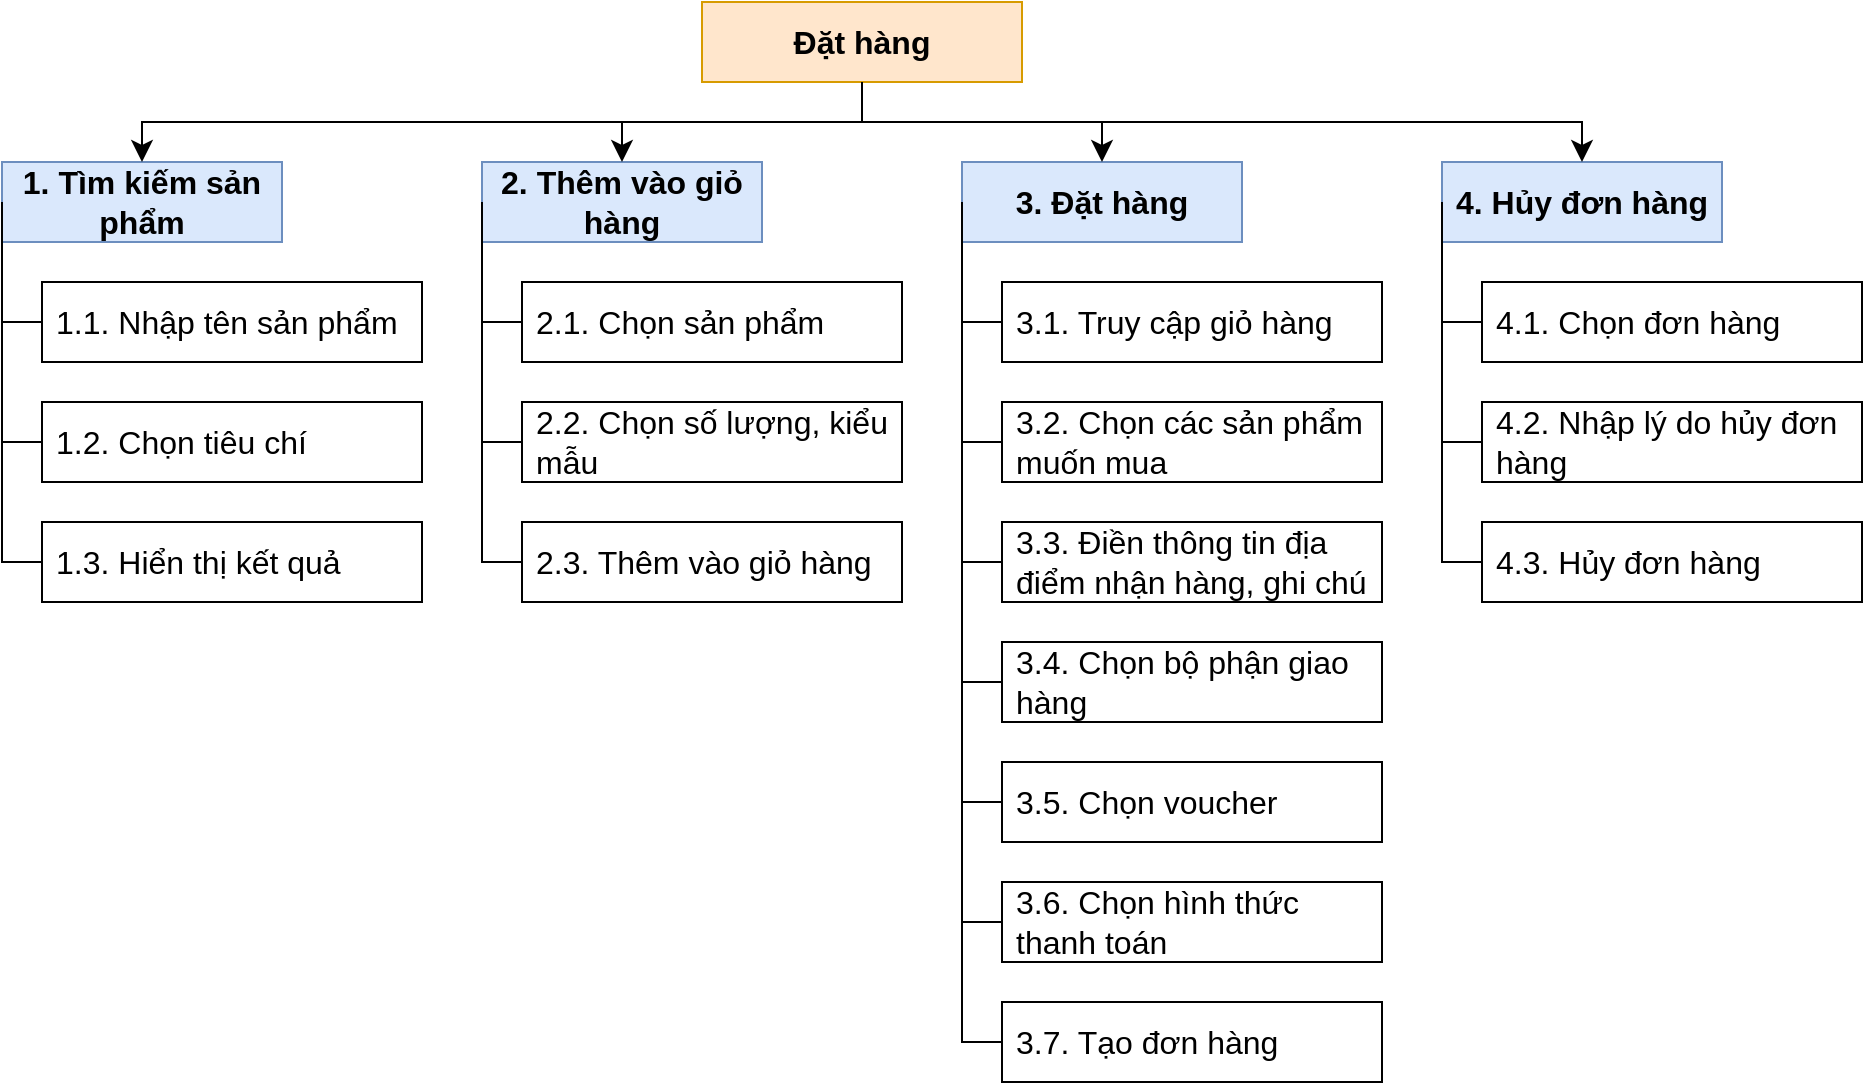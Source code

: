 <mxfile>
    <diagram id="e6VmQYUMG9_Sn6Qvpg7x" name="Page-1">
        <mxGraphModel dx="1155" dy="664" grid="1" gridSize="10" guides="1" tooltips="1" connect="1" arrows="1" fold="1" page="1" pageScale="1" pageWidth="1600" pageHeight="1200" math="0" shadow="0">
            <root>
                <mxCell id="0"/>
                <mxCell id="1" parent="0"/>
                <mxCell id="2" value="Đặt hàng" style="rounded=0;whiteSpace=wrap;html=1;fontSize=16;fontStyle=1;movable=1;resizable=1;rotatable=1;deletable=1;editable=1;connectable=1;fillColor=#ffe6cc;strokeColor=#d79b00;" parent="1" vertex="1">
                    <mxGeometry x="600" y="440" width="160" height="40" as="geometry"/>
                </mxCell>
                <mxCell id="3" value="1. Tìm kiếm sản phẩm" style="rounded=0;whiteSpace=wrap;html=1;fontSize=16;fontStyle=1;movable=1;resizable=1;rotatable=1;deletable=1;editable=1;connectable=1;fillColor=#dae8fc;strokeColor=#6c8ebf;" parent="1" vertex="1">
                    <mxGeometry x="250" y="520" width="140" height="40" as="geometry"/>
                </mxCell>
                <mxCell id="4" value="2. Thêm vào giỏ hàng" style="rounded=0;whiteSpace=wrap;html=1;fontSize=16;fontStyle=1;movable=1;resizable=1;rotatable=1;deletable=1;editable=1;connectable=1;fillColor=#dae8fc;strokeColor=#6c8ebf;" parent="1" vertex="1">
                    <mxGeometry x="490" y="520" width="140" height="40" as="geometry"/>
                </mxCell>
                <mxCell id="5" value="3. Đặt hàng" style="rounded=0;whiteSpace=wrap;html=1;fontSize=16;fontStyle=1;movable=1;resizable=1;rotatable=1;deletable=1;editable=1;connectable=1;fillColor=#dae8fc;strokeColor=#6c8ebf;" parent="1" vertex="1">
                    <mxGeometry x="730" y="520" width="140" height="40" as="geometry"/>
                </mxCell>
                <mxCell id="10" value="" style="edgeStyle=elbowEdgeStyle;elbow=vertical;endArrow=classic;html=1;curved=0;rounded=0;endSize=8;startSize=8;fontSize=16;exitX=0.5;exitY=1;exitDx=0;exitDy=0;entryX=0.5;entryY=0;entryDx=0;entryDy=0;movable=1;resizable=1;rotatable=1;deletable=1;editable=1;connectable=1;" parent="1" source="2" target="3" edge="1">
                    <mxGeometry width="50" height="50" relative="1" as="geometry">
                        <mxPoint x="680" y="820" as="sourcePoint"/>
                        <mxPoint x="730" y="770" as="targetPoint"/>
                    </mxGeometry>
                </mxCell>
                <mxCell id="11" value="" style="edgeStyle=elbowEdgeStyle;elbow=vertical;endArrow=classic;html=1;curved=0;rounded=0;endSize=8;startSize=8;fontSize=16;exitX=0.5;exitY=1;exitDx=0;exitDy=0;entryX=0.5;entryY=0;entryDx=0;entryDy=0;movable=1;resizable=1;rotatable=1;deletable=1;editable=1;connectable=1;" parent="1" source="2" target="4" edge="1">
                    <mxGeometry width="50" height="50" relative="1" as="geometry">
                        <mxPoint x="680" y="820" as="sourcePoint"/>
                        <mxPoint x="730" y="770" as="targetPoint"/>
                    </mxGeometry>
                </mxCell>
                <mxCell id="12" value="" style="edgeStyle=elbowEdgeStyle;elbow=vertical;endArrow=classic;html=1;curved=0;rounded=0;endSize=8;startSize=8;fontSize=16;exitX=0.5;exitY=1;exitDx=0;exitDy=0;entryX=0.5;entryY=0;entryDx=0;entryDy=0;movable=1;resizable=1;rotatable=1;deletable=1;editable=1;connectable=1;" parent="1" source="2" target="5" edge="1">
                    <mxGeometry width="50" height="50" relative="1" as="geometry">
                        <mxPoint x="690" y="490" as="sourcePoint"/>
                        <mxPoint x="570" y="530" as="targetPoint"/>
                    </mxGeometry>
                </mxCell>
                <mxCell id="14" value="1.1. Nhập tên sản phẩm" style="rounded=0;whiteSpace=wrap;html=1;fontSize=16;align=left;spacingLeft=5;movable=1;resizable=1;rotatable=1;deletable=1;editable=1;connectable=1;" parent="1" vertex="1">
                    <mxGeometry x="270" y="580" width="190" height="40" as="geometry"/>
                </mxCell>
                <mxCell id="15" value="1.2. Chọn tiêu chí" style="rounded=0;whiteSpace=wrap;html=1;fontSize=16;align=left;spacingLeft=5;movable=1;resizable=1;rotatable=1;deletable=1;editable=1;connectable=1;" parent="1" vertex="1">
                    <mxGeometry x="270" y="640" width="190" height="40" as="geometry"/>
                </mxCell>
                <mxCell id="16" value="1.3. Hiển thị kết quả" style="rounded=0;whiteSpace=wrap;html=1;fontSize=16;align=left;spacingLeft=5;movable=1;resizable=1;rotatable=1;deletable=1;editable=1;connectable=1;" parent="1" vertex="1">
                    <mxGeometry x="270" y="700" width="190" height="40" as="geometry"/>
                </mxCell>
                <mxCell id="17" value="2.1. Chọn sản phẩm" style="rounded=0;whiteSpace=wrap;html=1;fontSize=16;align=left;spacingLeft=5;movable=1;resizable=1;rotatable=1;deletable=1;editable=1;connectable=1;" parent="1" vertex="1">
                    <mxGeometry x="510" y="580" width="190" height="40" as="geometry"/>
                </mxCell>
                <mxCell id="20" value="" style="edgeStyle=elbowEdgeStyle;elbow=horizontal;endArrow=none;html=1;curved=0;rounded=0;endSize=8;startSize=8;fontSize=16;exitX=0;exitY=0.5;exitDx=0;exitDy=0;entryX=0;entryY=0.5;entryDx=0;entryDy=0;endFill=0;movable=1;resizable=1;rotatable=1;deletable=1;editable=1;connectable=1;" parent="1" source="3" target="14" edge="1">
                    <mxGeometry width="50" height="50" relative="1" as="geometry">
                        <mxPoint x="270" y="540" as="sourcePoint"/>
                        <mxPoint x="740" y="750" as="targetPoint"/>
                        <Array as="points">
                            <mxPoint x="250" y="580"/>
                        </Array>
                    </mxGeometry>
                </mxCell>
                <mxCell id="21" value="" style="edgeStyle=elbowEdgeStyle;elbow=horizontal;endArrow=none;html=1;curved=0;rounded=0;endSize=8;startSize=8;fontSize=16;entryX=0;entryY=0.5;entryDx=0;entryDy=0;endFill=0;exitX=0;exitY=0.5;exitDx=0;exitDy=0;movable=1;resizable=1;rotatable=1;deletable=1;editable=1;connectable=1;" parent="1" source="14" target="15" edge="1">
                    <mxGeometry width="50" height="50" relative="1" as="geometry">
                        <mxPoint x="250" y="610" as="sourcePoint"/>
                        <mxPoint x="270" y="710" as="targetPoint"/>
                        <Array as="points">
                            <mxPoint x="250" y="680"/>
                        </Array>
                    </mxGeometry>
                </mxCell>
                <mxCell id="22" value="" style="edgeStyle=elbowEdgeStyle;elbow=horizontal;endArrow=none;html=1;curved=0;rounded=0;endSize=8;startSize=8;fontSize=16;entryX=0;entryY=0.5;entryDx=0;entryDy=0;endFill=0;exitX=0;exitY=0.5;exitDx=0;exitDy=0;movable=1;resizable=1;rotatable=1;deletable=1;editable=1;connectable=1;" parent="1" source="15" target="16" edge="1">
                    <mxGeometry width="50" height="50" relative="1" as="geometry">
                        <mxPoint x="270" y="700" as="sourcePoint"/>
                        <mxPoint x="270" y="770" as="targetPoint"/>
                        <Array as="points">
                            <mxPoint x="250" y="770"/>
                        </Array>
                    </mxGeometry>
                </mxCell>
                <mxCell id="23" value="2.2. Chọn số lượng, kiểu mẫu" style="rounded=0;whiteSpace=wrap;html=1;fontSize=16;align=left;spacingLeft=5;movable=1;resizable=1;rotatable=1;deletable=1;editable=1;connectable=1;" parent="1" vertex="1">
                    <mxGeometry x="510" y="640" width="190" height="40" as="geometry"/>
                </mxCell>
                <mxCell id="24" value="2.3. Thêm vào giỏ hàng" style="rounded=0;whiteSpace=wrap;html=1;fontSize=16;align=left;spacingLeft=5;movable=1;resizable=1;rotatable=1;deletable=1;editable=1;connectable=1;" parent="1" vertex="1">
                    <mxGeometry x="510" y="700" width="190" height="40" as="geometry"/>
                </mxCell>
                <mxCell id="25" value="" style="edgeStyle=elbowEdgeStyle;elbow=horizontal;endArrow=none;html=1;curved=0;rounded=0;endSize=8;startSize=8;fontSize=16;entryX=0;entryY=0.5;entryDx=0;entryDy=0;endFill=0;exitX=0;exitY=0.5;exitDx=0;exitDy=0;movable=1;resizable=1;rotatable=1;deletable=1;editable=1;connectable=1;" parent="1" source="17" target="23" edge="1">
                    <mxGeometry width="50" height="50" relative="1" as="geometry">
                        <mxPoint x="510" y="610" as="sourcePoint"/>
                        <mxPoint x="510" y="680" as="targetPoint"/>
                        <Array as="points">
                            <mxPoint x="490" y="680"/>
                        </Array>
                    </mxGeometry>
                </mxCell>
                <mxCell id="26" value="" style="edgeStyle=elbowEdgeStyle;elbow=horizontal;endArrow=none;html=1;curved=0;rounded=0;endSize=8;startSize=8;fontSize=16;entryX=0;entryY=0.5;entryDx=0;entryDy=0;endFill=0;movable=1;resizable=1;rotatable=1;deletable=1;editable=1;connectable=1;exitX=0;exitY=0.5;exitDx=0;exitDy=0;" parent="1" source="4" target="17" edge="1">
                    <mxGeometry width="50" height="50" relative="1" as="geometry">
                        <mxPoint x="490" y="550" as="sourcePoint"/>
                        <mxPoint x="510" y="660" as="targetPoint"/>
                        <Array as="points">
                            <mxPoint x="490" y="600"/>
                        </Array>
                    </mxGeometry>
                </mxCell>
                <mxCell id="27" value="" style="edgeStyle=elbowEdgeStyle;elbow=horizontal;endArrow=none;html=1;curved=0;rounded=0;endSize=8;startSize=8;fontSize=16;entryX=0;entryY=0.5;entryDx=0;entryDy=0;endFill=0;exitX=0;exitY=0.5;exitDx=0;exitDy=0;movable=1;resizable=1;rotatable=1;deletable=1;editable=1;connectable=1;" parent="1" source="23" target="24" edge="1">
                    <mxGeometry width="50" height="50" relative="1" as="geometry">
                        <mxPoint x="510" y="630" as="sourcePoint"/>
                        <mxPoint x="510" y="710" as="targetPoint"/>
                        <Array as="points">
                            <mxPoint x="490" y="710"/>
                        </Array>
                    </mxGeometry>
                </mxCell>
                <mxCell id="28" value="3.1. Truy cập giỏ hàng" style="rounded=0;whiteSpace=wrap;html=1;fontSize=16;align=left;spacingLeft=5;movable=1;resizable=1;rotatable=1;deletable=1;editable=1;connectable=1;" parent="1" vertex="1">
                    <mxGeometry x="750" y="580" width="190" height="40" as="geometry"/>
                </mxCell>
                <mxCell id="29" value="3.2. Chọn các sản phẩm muốn mua" style="rounded=0;whiteSpace=wrap;html=1;fontSize=16;align=left;spacingLeft=5;movable=1;resizable=1;rotatable=1;deletable=1;editable=1;connectable=1;" parent="1" vertex="1">
                    <mxGeometry x="750" y="640" width="190" height="40" as="geometry"/>
                </mxCell>
                <mxCell id="30" value="3.3. Điền thông tin địa điểm nhận hàng, ghi chú" style="rounded=0;whiteSpace=wrap;html=1;fontSize=16;align=left;spacingLeft=5;movable=1;resizable=1;rotatable=1;deletable=1;editable=1;connectable=1;" parent="1" vertex="1">
                    <mxGeometry x="750" y="700" width="190" height="40" as="geometry"/>
                </mxCell>
                <mxCell id="31" value="" style="edgeStyle=elbowEdgeStyle;elbow=horizontal;endArrow=none;html=1;curved=0;rounded=0;endSize=8;startSize=8;fontSize=16;entryX=0;entryY=0.5;entryDx=0;entryDy=0;endFill=0;movable=1;resizable=1;rotatable=1;deletable=1;editable=1;connectable=1;exitX=0;exitY=0.5;exitDx=0;exitDy=0;" parent="1" edge="1">
                    <mxGeometry width="50" height="50" relative="1" as="geometry">
                        <mxPoint x="730" y="540" as="sourcePoint"/>
                        <mxPoint x="750" y="600" as="targetPoint"/>
                        <Array as="points">
                            <mxPoint x="730" y="600"/>
                        </Array>
                    </mxGeometry>
                </mxCell>
                <mxCell id="32" value="" style="edgeStyle=elbowEdgeStyle;elbow=horizontal;endArrow=none;html=1;curved=0;rounded=0;endSize=8;startSize=8;fontSize=16;entryX=0;entryY=0.5;entryDx=0;entryDy=0;endFill=0;exitX=0;exitY=0.5;exitDx=0;exitDy=0;movable=1;resizable=1;rotatable=1;deletable=1;editable=1;connectable=1;" parent="1" target="29" edge="1">
                    <mxGeometry width="50" height="50" relative="1" as="geometry">
                        <mxPoint x="750" y="600" as="sourcePoint"/>
                        <mxPoint x="750" y="680" as="targetPoint"/>
                        <Array as="points">
                            <mxPoint x="730" y="680"/>
                        </Array>
                    </mxGeometry>
                </mxCell>
                <mxCell id="33" value="" style="edgeStyle=elbowEdgeStyle;elbow=horizontal;endArrow=none;html=1;curved=0;rounded=0;endSize=8;startSize=8;fontSize=16;entryX=0;entryY=0.5;entryDx=0;entryDy=0;endFill=0;exitX=0;exitY=0.5;exitDx=0;exitDy=0;movable=1;resizable=1;rotatable=1;deletable=1;editable=1;connectable=1;" parent="1" source="29" target="30" edge="1">
                    <mxGeometry width="50" height="50" relative="1" as="geometry">
                        <mxPoint x="750" y="680" as="sourcePoint"/>
                        <mxPoint x="750" y="740" as="targetPoint"/>
                        <Array as="points">
                            <mxPoint x="730" y="710"/>
                        </Array>
                    </mxGeometry>
                </mxCell>
                <mxCell id="41" value="3.4. Chọn bộ phận giao hàng" style="rounded=0;whiteSpace=wrap;html=1;fontSize=16;align=left;spacingLeft=5;movable=1;resizable=1;rotatable=1;deletable=1;editable=1;connectable=1;" parent="1" vertex="1">
                    <mxGeometry x="750" y="760" width="190" height="40" as="geometry"/>
                </mxCell>
                <mxCell id="42" value="3.5. Chọn voucher" style="rounded=0;whiteSpace=wrap;html=1;fontSize=16;align=left;spacingLeft=5;movable=1;resizable=1;rotatable=1;deletable=1;editable=1;connectable=1;" parent="1" vertex="1">
                    <mxGeometry x="750" y="820" width="190" height="40" as="geometry"/>
                </mxCell>
                <mxCell id="43" value="3.6. Chọn hình thức thanh toán" style="rounded=0;whiteSpace=wrap;html=1;fontSize=16;align=left;spacingLeft=5;movable=1;resizable=1;rotatable=1;deletable=1;editable=1;connectable=1;" parent="1" vertex="1">
                    <mxGeometry x="750" y="880" width="190" height="40" as="geometry"/>
                </mxCell>
                <mxCell id="44" value="3.7. Tạo đơn hàng" style="rounded=0;whiteSpace=wrap;html=1;fontSize=16;align=left;spacingLeft=5;movable=1;resizable=1;rotatable=1;deletable=1;editable=1;connectable=1;" parent="1" vertex="1">
                    <mxGeometry x="750" y="940" width="190" height="40" as="geometry"/>
                </mxCell>
                <mxCell id="45" value="" style="edgeStyle=elbowEdgeStyle;elbow=horizontal;endArrow=none;html=1;curved=0;rounded=0;endSize=8;startSize=8;fontSize=16;entryX=0;entryY=0.5;entryDx=0;entryDy=0;endFill=0;exitX=0;exitY=0.5;exitDx=0;exitDy=0;movable=1;resizable=1;rotatable=1;deletable=1;editable=1;connectable=1;" parent="1" source="30" target="41" edge="1">
                    <mxGeometry width="50" height="50" relative="1" as="geometry">
                        <mxPoint x="750" y="730" as="sourcePoint"/>
                        <mxPoint x="750" y="790" as="targetPoint"/>
                        <Array as="points">
                            <mxPoint x="730" y="780"/>
                        </Array>
                    </mxGeometry>
                </mxCell>
                <mxCell id="46" value="" style="edgeStyle=elbowEdgeStyle;elbow=horizontal;endArrow=none;html=1;curved=0;rounded=0;endSize=8;startSize=8;fontSize=16;entryX=0;entryY=0.5;entryDx=0;entryDy=0;endFill=0;exitX=0;exitY=0.5;exitDx=0;exitDy=0;movable=1;resizable=1;rotatable=1;deletable=1;editable=1;connectable=1;" parent="1" source="41" target="42" edge="1">
                    <mxGeometry width="50" height="50" relative="1" as="geometry">
                        <mxPoint x="740" y="810" as="sourcePoint"/>
                        <mxPoint x="740" y="870" as="targetPoint"/>
                        <Array as="points">
                            <mxPoint x="730" y="810"/>
                        </Array>
                    </mxGeometry>
                </mxCell>
                <mxCell id="47" value="" style="edgeStyle=elbowEdgeStyle;elbow=horizontal;endArrow=none;html=1;curved=0;rounded=0;endSize=8;startSize=8;fontSize=16;entryX=0;entryY=0.5;entryDx=0;entryDy=0;endFill=0;exitX=0;exitY=0.5;exitDx=0;exitDy=0;movable=1;resizable=1;rotatable=1;deletable=1;editable=1;connectable=1;" parent="1" edge="1">
                    <mxGeometry width="50" height="50" relative="1" as="geometry">
                        <mxPoint x="750" y="840" as="sourcePoint"/>
                        <mxPoint x="750" y="900" as="targetPoint"/>
                        <Array as="points">
                            <mxPoint x="730" y="870"/>
                        </Array>
                    </mxGeometry>
                </mxCell>
                <mxCell id="48" value="" style="edgeStyle=elbowEdgeStyle;elbow=horizontal;endArrow=none;html=1;curved=0;rounded=0;endSize=8;startSize=8;fontSize=16;entryX=0;entryY=0.5;entryDx=0;entryDy=0;endFill=0;exitX=0;exitY=0.5;exitDx=0;exitDy=0;movable=1;resizable=1;rotatable=1;deletable=1;editable=1;connectable=1;" parent="1" edge="1">
                    <mxGeometry width="50" height="50" relative="1" as="geometry">
                        <mxPoint x="750" y="900" as="sourcePoint"/>
                        <mxPoint x="750" y="960" as="targetPoint"/>
                        <Array as="points">
                            <mxPoint x="730" y="930"/>
                        </Array>
                    </mxGeometry>
                </mxCell>
                <mxCell id="49" value="4. Hủy đơn hàng" style="rounded=0;whiteSpace=wrap;html=1;fontSize=16;fontStyle=1;movable=1;resizable=1;rotatable=1;deletable=1;editable=1;connectable=1;fillColor=#dae8fc;strokeColor=#6c8ebf;" parent="1" vertex="1">
                    <mxGeometry x="970" y="520" width="140" height="40" as="geometry"/>
                </mxCell>
                <mxCell id="50" value="" style="edgeStyle=elbowEdgeStyle;elbow=vertical;endArrow=classic;html=1;curved=0;rounded=0;endSize=8;startSize=8;fontSize=16;exitX=0.5;exitY=1;exitDx=0;exitDy=0;entryX=0.5;entryY=0;entryDx=0;entryDy=0;movable=1;resizable=1;rotatable=1;deletable=1;editable=1;connectable=1;" parent="1" source="2" target="49" edge="1">
                    <mxGeometry width="50" height="50" relative="1" as="geometry">
                        <mxPoint x="690" y="490" as="sourcePoint"/>
                        <mxPoint x="330" y="530" as="targetPoint"/>
                    </mxGeometry>
                </mxCell>
                <mxCell id="51" value="4.1. Chọn đơn hàng" style="rounded=0;whiteSpace=wrap;html=1;fontSize=16;align=left;spacingLeft=5;movable=1;resizable=1;rotatable=1;deletable=1;editable=1;connectable=1;" vertex="1" parent="1">
                    <mxGeometry x="990" y="580" width="190" height="40" as="geometry"/>
                </mxCell>
                <mxCell id="52" value="4.2. Nhập lý do hủy đơn hàng" style="rounded=0;whiteSpace=wrap;html=1;fontSize=16;align=left;spacingLeft=5;movable=1;resizable=1;rotatable=1;deletable=1;editable=1;connectable=1;" vertex="1" parent="1">
                    <mxGeometry x="990" y="640" width="190" height="40" as="geometry"/>
                </mxCell>
                <mxCell id="53" value="4.3. Hủy đơn hàng" style="rounded=0;whiteSpace=wrap;html=1;fontSize=16;align=left;spacingLeft=5;movable=1;resizable=1;rotatable=1;deletable=1;editable=1;connectable=1;" vertex="1" parent="1">
                    <mxGeometry x="990" y="700" width="190" height="40" as="geometry"/>
                </mxCell>
                <mxCell id="55" value="" style="edgeStyle=elbowEdgeStyle;elbow=horizontal;endArrow=none;html=1;curved=0;rounded=0;endSize=8;startSize=8;fontSize=16;entryX=0;entryY=0.5;entryDx=0;entryDy=0;endFill=0;exitX=0;exitY=0.5;exitDx=0;exitDy=0;movable=1;resizable=1;rotatable=1;deletable=1;editable=1;connectable=1;" edge="1" parent="1">
                    <mxGeometry width="50" height="50" relative="1" as="geometry">
                        <mxPoint x="990" y="600" as="sourcePoint"/>
                        <mxPoint x="990" y="660" as="targetPoint"/>
                        <Array as="points">
                            <mxPoint x="970" y="680"/>
                        </Array>
                    </mxGeometry>
                </mxCell>
                <mxCell id="56" value="" style="edgeStyle=elbowEdgeStyle;elbow=horizontal;endArrow=none;html=1;curved=0;rounded=0;endSize=8;startSize=8;fontSize=16;entryX=0;entryY=0.5;entryDx=0;entryDy=0;endFill=0;exitX=0;exitY=0.5;exitDx=0;exitDy=0;movable=1;resizable=1;rotatable=1;deletable=1;editable=1;connectable=1;" edge="1" parent="1">
                    <mxGeometry width="50" height="50" relative="1" as="geometry">
                        <mxPoint x="990" y="660" as="sourcePoint"/>
                        <mxPoint x="990" y="720" as="targetPoint"/>
                        <Array as="points">
                            <mxPoint x="970" y="740"/>
                        </Array>
                    </mxGeometry>
                </mxCell>
                <mxCell id="57" value="" style="edgeStyle=elbowEdgeStyle;elbow=horizontal;endArrow=none;html=1;curved=0;rounded=0;endSize=8;startSize=8;fontSize=16;entryX=0;entryY=0.5;entryDx=0;entryDy=0;endFill=0;movable=1;resizable=1;rotatable=1;deletable=1;editable=1;connectable=1;exitX=0;exitY=0.5;exitDx=0;exitDy=0;" edge="1" parent="1" source="49" target="51">
                    <mxGeometry width="50" height="50" relative="1" as="geometry">
                        <mxPoint x="960" y="540" as="sourcePoint"/>
                        <mxPoint x="980" y="600" as="targetPoint"/>
                        <Array as="points">
                            <mxPoint x="970" y="570"/>
                            <mxPoint x="960" y="620"/>
                        </Array>
                    </mxGeometry>
                </mxCell>
            </root>
        </mxGraphModel>
    </diagram>
</mxfile>